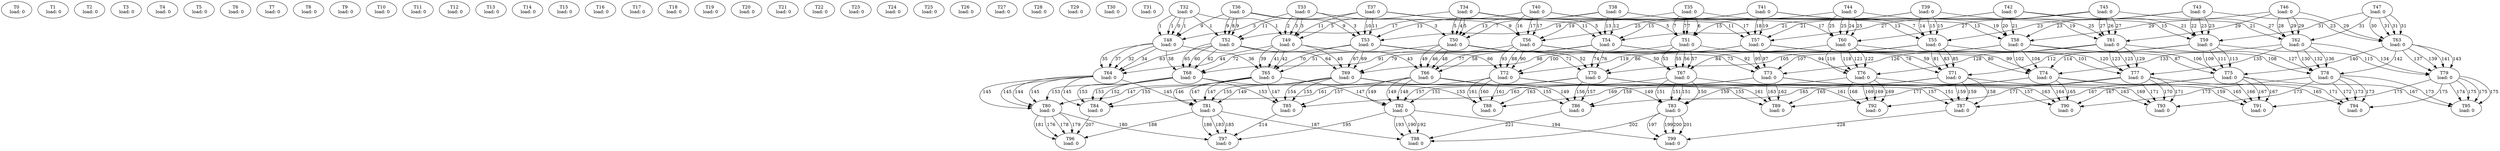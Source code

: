 digraph taskgraph {
	T0 [label= "T0\n load: 0"];
	T1 [label= "T1\n load: 0"];
	T2 [label= "T2\n load: 0"];
	T3 [label= "T3\n load: 0"];
	T4 [label= "T4\n load: 0"];
	T5 [label= "T5\n load: 0"];
	T6 [label= "T6\n load: 0"];
	T7 [label= "T7\n load: 0"];
	T8 [label= "T8\n load: 0"];
	T9 [label= "T9\n load: 0"];
	T10 [label= "T10\n load: 0"];
	T11 [label= "T11\n load: 0"];
	T12 [label= "T12\n load: 0"];
	T13 [label= "T13\n load: 0"];
	T14 [label= "T14\n load: 0"];
	T15 [label= "T15\n load: 0"];
	T16 [label= "T16\n load: 0"];
	T17 [label= "T17\n load: 0"];
	T18 [label= "T18\n load: 0"];
	T19 [label= "T19\n load: 0"];
	T20 [label= "T20\n load: 0"];
	T21 [label= "T21\n load: 0"];
	T22 [label= "T22\n load: 0"];
	T23 [label= "T23\n load: 0"];
	T24 [label= "T24\n load: 0"];
	T25 [label= "T25\n load: 0"];
	T26 [label= "T26\n load: 0"];
	T27 [label= "T27\n load: 0"];
	T28 [label= "T28\n load: 0"];
	T29 [label= "T29\n load: 0"];
	T30 [label= "T30\n load: 0"];
	T31 [label= "T31\n load: 0"];
	T32 [label= "T32\n load: 0"];
	T33 [label= "T33\n load: 0"];
	T34 [label= "T34\n load: 0"];
	T35 [label= "T35\n load: 0"];
	T36 [label= "T36\n load: 0"];
	T37 [label= "T37\n load: 0"];
	T38 [label= "T38\n load: 0"];
	T39 [label= "T39\n load: 0"];
	T40 [label= "T40\n load: 0"];
	T41 [label= "T41\n load: 0"];
	T42 [label= "T42\n load: 0"];
	T43 [label= "T43\n load: 0"];
	T44 [label= "T44\n load: 0"];
	T45 [label= "T45\n load: 0"];
	T46 [label= "T46\n load: 0"];
	T47 [label= "T47\n load: 0"];
	T48 [label= "T48\n load: 0"];
	T32 -> T48[label=0];
	T32 -> T48[label=1];
	T32 -> T48[label=1];
	T33 -> T48[label=3];
	T32 -> T48[label=1];
	T36 -> T48[label=9];
	T49 [label= "T49\n load: 0"];
	T33 -> T49[label=2];
	T33 -> T49[label=3];
	T33 -> T49[label=3];
	T34 -> T49[label=5];
	T32 -> T49[label=1];
	T37 -> T49[label=11];
	T50 [label= "T50\n load: 0"];
	T34 -> T50[label=4];
	T34 -> T50[label=5];
	T34 -> T50[label=5];
	T35 -> T50[label=7];
	T33 -> T50[label=3];
	T38 -> T50[label=13];
	T51 [label= "T51\n load: 0"];
	T35 -> T51[label=6];
	T35 -> T51[label=7];
	T35 -> T51[label=7];
	T35 -> T51[label=7];
	T34 -> T51[label=5];
	T39 -> T51[label=15];
	T52 [label= "T52\n load: 0"];
	T36 -> T52[label=8];
	T36 -> T52[label=9];
	T32 -> T52[label=1];
	T37 -> T52[label=11];
	T36 -> T52[label=9];
	T40 -> T52[label=17];
	T53 [label= "T53\n load: 0"];
	T37 -> T53[label=10];
	T37 -> T53[label=11];
	T33 -> T53[label=3];
	T38 -> T53[label=13];
	T36 -> T53[label=9];
	T41 -> T53[label=19];
	T54 [label= "T54\n load: 0"];
	T38 -> T54[label=12];
	T38 -> T54[label=13];
	T34 -> T54[label=5];
	T39 -> T54[label=15];
	T37 -> T54[label=11];
	T42 -> T54[label=21];
	T55 [label= "T55\n load: 0"];
	T39 -> T55[label=14];
	T39 -> T55[label=15];
	T35 -> T55[label=7];
	T39 -> T55[label=15];
	T38 -> T55[label=13];
	T43 -> T55[label=23];
	T56 [label= "T56\n load: 0"];
	T40 -> T56[label=16];
	T40 -> T56[label=17];
	T36 -> T56[label=9];
	T41 -> T56[label=19];
	T40 -> T56[label=17];
	T44 -> T56[label=25];
	T57 [label= "T57\n load: 0"];
	T41 -> T57[label=18];
	T41 -> T57[label=19];
	T37 -> T57[label=11];
	T42 -> T57[label=21];
	T40 -> T57[label=17];
	T45 -> T57[label=27];
	T58 [label= "T58\n load: 0"];
	T42 -> T58[label=20];
	T42 -> T58[label=21];
	T38 -> T58[label=13];
	T43 -> T58[label=23];
	T41 -> T58[label=19];
	T46 -> T58[label=29];
	T59 [label= "T59\n load: 0"];
	T43 -> T59[label=22];
	T43 -> T59[label=23];
	T39 -> T59[label=15];
	T43 -> T59[label=23];
	T42 -> T59[label=21];
	T47 -> T59[label=31];
	T60 [label= "T60\n load: 0"];
	T44 -> T60[label=24];
	T44 -> T60[label=25];
	T40 -> T60[label=17];
	T45 -> T60[label=27];
	T44 -> T60[label=25];
	T44 -> T60[label=25];
	T61 [label= "T61\n load: 0"];
	T45 -> T61[label=26];
	T45 -> T61[label=27];
	T41 -> T61[label=19];
	T46 -> T61[label=29];
	T44 -> T61[label=25];
	T45 -> T61[label=27];
	T62 [label= "T62\n load: 0"];
	T46 -> T62[label=28];
	T46 -> T62[label=29];
	T42 -> T62[label=21];
	T47 -> T62[label=31];
	T45 -> T62[label=27];
	T46 -> T62[label=29];
	T63 [label= "T63\n load: 0"];
	T47 -> T63[label=30];
	T47 -> T63[label=31];
	T43 -> T63[label=23];
	T47 -> T63[label=31];
	T46 -> T63[label=29];
	T47 -> T63[label=31];
	T64 [label= "T64\n load: 0"];
	T48 -> T64[label=32];
	T48 -> T64[label=34];
	T48 -> T64[label=35];
	T48 -> T64[label=37];
	T49 -> T64[label=44];
	T52 -> T64[label=63];
	T65 [label= "T65\n load: 0"];
	T49 -> T65[label=39];
	T48 -> T65[label=36];
	T49 -> T65[label=41];
	T49 -> T65[label=42];
	T50 -> T65[label=51];
	T53 -> T65[label=70];
	T66 [label= "T66\n load: 0"];
	T50 -> T66[label=46];
	T49 -> T66[label=43];
	T50 -> T66[label=48];
	T50 -> T66[label=49];
	T51 -> T66[label=58];
	T54 -> T66[label=77];
	T67 [label= "T67\n load: 0"];
	T51 -> T67[label=53];
	T50 -> T67[label=50];
	T51 -> T67[label=55];
	T51 -> T67[label=56];
	T51 -> T67[label=57];
	T55 -> T67[label=84];
	T68 [label= "T68\n load: 0"];
	T52 -> T68[label=60];
	T48 -> T68[label=38];
	T52 -> T68[label=62];
	T52 -> T68[label=65];
	T53 -> T68[label=72];
	T56 -> T68[label=91];
	T69 [label= "T69\n load: 0"];
	T53 -> T69[label=67];
	T49 -> T69[label=45];
	T52 -> T69[label=64];
	T53 -> T69[label=69];
	T54 -> T69[label=79];
	T57 -> T69[label=98];
	T70 [label= "T70\n load: 0"];
	T54 -> T70[label=74];
	T50 -> T70[label=52];
	T53 -> T70[label=71];
	T54 -> T70[label=76];
	T55 -> T70[label=86];
	T58 -> T70[label=105];
	T71 [label= "T71\n load: 0"];
	T55 -> T71[label=81];
	T51 -> T71[label=59];
	T54 -> T71[label=78];
	T55 -> T71[label=83];
	T55 -> T71[label=85];
	T59 -> T71[label=112];
	T72 [label= "T72\n load: 0"];
	T56 -> T72[label=88];
	T52 -> T72[label=66];
	T56 -> T72[label=90];
	T56 -> T72[label=93];
	T57 -> T72[label=100];
	T60 -> T72[label=119];
	T73 [label= "T73\n load: 0"];
	T57 -> T73[label=95];
	T53 -> T73[label=73];
	T56 -> T73[label=92];
	T57 -> T73[label=97];
	T58 -> T73[label=107];
	T61 -> T73[label=126];
	T74 [label= "T74\n load: 0"];
	T58 -> T74[label=102];
	T54 -> T74[label=80];
	T57 -> T74[label=99];
	T58 -> T74[label=104];
	T59 -> T74[label=114];
	T62 -> T74[label=133];
	T75 [label= "T75\n load: 0"];
	T59 -> T75[label=109];
	T55 -> T75[label=87];
	T58 -> T75[label=106];
	T59 -> T75[label=111];
	T59 -> T75[label=113];
	T63 -> T75[label=140];
	T76 [label= "T76\n load: 0"];
	T60 -> T76[label=116];
	T56 -> T76[label=94];
	T60 -> T76[label=118];
	T60 -> T76[label=121];
	T60 -> T76[label=122];
	T61 -> T76[label=128];
	T77 [label= "T77\n load: 0"];
	T61 -> T77[label=123];
	T57 -> T77[label=101];
	T60 -> T77[label=120];
	T61 -> T77[label=125];
	T61 -> T77[label=129];
	T62 -> T77[label=135];
	T78 [label= "T78\n load: 0"];
	T62 -> T78[label=130];
	T58 -> T78[label=108];
	T61 -> T78[label=127];
	T62 -> T78[label=132];
	T62 -> T78[label=136];
	T63 -> T78[label=142];
	T79 [label= "T79\n load: 0"];
	T63 -> T79[label=137];
	T59 -> T79[label=115];
	T62 -> T79[label=134];
	T63 -> T79[label=139];
	T63 -> T79[label=141];
	T63 -> T79[label=143];
	T80 [label= "T80\n load: 0"];
	T64 -> T80[label=144];
	T64 -> T80[label=145];
	T64 -> T80[label=145];
	T65 -> T80[label=147];
	T64 -> T80[label=145];
	T68 -> T80[label=153];
	T81 [label= "T81\n load: 0"];
	T65 -> T81[label=146];
	T65 -> T81[label=147];
	T65 -> T81[label=147];
	T66 -> T81[label=149];
	T64 -> T81[label=145];
	T69 -> T81[label=155];
	T82 [label= "T82\n load: 0"];
	T66 -> T82[label=148];
	T66 -> T82[label=149];
	T66 -> T82[label=149];
	T67 -> T82[label=151];
	T65 -> T82[label=147];
	T70 -> T82[label=157];
	T83 [label= "T83\n load: 0"];
	T67 -> T83[label=150];
	T67 -> T83[label=151];
	T67 -> T83[label=151];
	T67 -> T83[label=151];
	T66 -> T83[label=149];
	T71 -> T83[label=159];
	T84 [label= "T84\n load: 0"];
	T68 -> T84[label=152];
	T68 -> T84[label=153];
	T64 -> T84[label=145];
	T69 -> T84[label=155];
	T68 -> T84[label=153];
	T72 -> T84[label=161];
	T85 [label= "T85\n load: 0"];
	T69 -> T85[label=154];
	T69 -> T85[label=155];
	T65 -> T85[label=147];
	T70 -> T85[label=157];
	T68 -> T85[label=153];
	T73 -> T85[label=163];
	T86 [label= "T86\n load: 0"];
	T70 -> T86[label=156];
	T70 -> T86[label=157];
	T66 -> T86[label=149];
	T71 -> T86[label=159];
	T69 -> T86[label=155];
	T74 -> T86[label=165];
	T87 [label= "T87\n load: 0"];
	T71 -> T87[label=158];
	T71 -> T87[label=159];
	T67 -> T87[label=151];
	T71 -> T87[label=159];
	T70 -> T87[label=157];
	T75 -> T87[label=167];
	T88 [label= "T88\n load: 0"];
	T72 -> T88[label=160];
	T72 -> T88[label=161];
	T68 -> T88[label=153];
	T73 -> T88[label=163];
	T72 -> T88[label=161];
	T76 -> T88[label=169];
	T89 [label= "T89\n load: 0"];
	T73 -> T89[label=162];
	T73 -> T89[label=163];
	T69 -> T89[label=155];
	T74 -> T89[label=165];
	T72 -> T89[label=161];
	T77 -> T89[label=171];
	T90 [label= "T90\n load: 0"];
	T74 -> T90[label=164];
	T74 -> T90[label=165];
	T70 -> T90[label=157];
	T75 -> T90[label=167];
	T73 -> T90[label=163];
	T78 -> T90[label=173];
	T91 [label= "T91\n load: 0"];
	T75 -> T91[label=166];
	T75 -> T91[label=167];
	T71 -> T91[label=159];
	T75 -> T91[label=167];
	T74 -> T91[label=165];
	T79 -> T91[label=175];
	T92 [label= "T92\n load: 0"];
	T76 -> T92[label=168];
	T76 -> T92[label=169];
	T72 -> T92[label=161];
	T77 -> T92[label=171];
	T76 -> T92[label=169];
	T76 -> T92[label=169];
	T93 [label= "T93\n load: 0"];
	T77 -> T93[label=170];
	T77 -> T93[label=171];
	T73 -> T93[label=163];
	T78 -> T93[label=173];
	T76 -> T93[label=169];
	T77 -> T93[label=171];
	T94 [label= "T94\n load: 0"];
	T78 -> T94[label=172];
	T78 -> T94[label=173];
	T74 -> T94[label=165];
	T79 -> T94[label=175];
	T77 -> T94[label=171];
	T78 -> T94[label=173];
	T95 [label= "T95\n load: 0"];
	T79 -> T95[label=174];
	T79 -> T95[label=175];
	T75 -> T95[label=167];
	T79 -> T95[label=175];
	T78 -> T95[label=173];
	T79 -> T95[label=175];
	T96 [label= "T96\n load: 0"];
	T80 -> T96[label=176];
	T80 -> T96[label=178];
	T80 -> T96[label=179];
	T80 -> T96[label=181];
	T81 -> T96[label=188];
	T84 -> T96[label=207];
	T97 [label= "T97\n load: 0"];
	T81 -> T97[label=183];
	T80 -> T97[label=180];
	T81 -> T97[label=185];
	T81 -> T97[label=186];
	T82 -> T97[label=195];
	T85 -> T97[label=214];
	T98 [label= "T98\n load: 0"];
	T82 -> T98[label=190];
	T81 -> T98[label=187];
	T82 -> T98[label=192];
	T82 -> T98[label=193];
	T83 -> T98[label=202];
	T86 -> T98[label=221];
	T99 [label= "T99\n load: 0"];
	T83 -> T99[label=197];
	T82 -> T99[label=194];
	T83 -> T99[label=199];
	T83 -> T99[label=200];
	T83 -> T99[label=201];
	T87 -> T99[label=228];
}